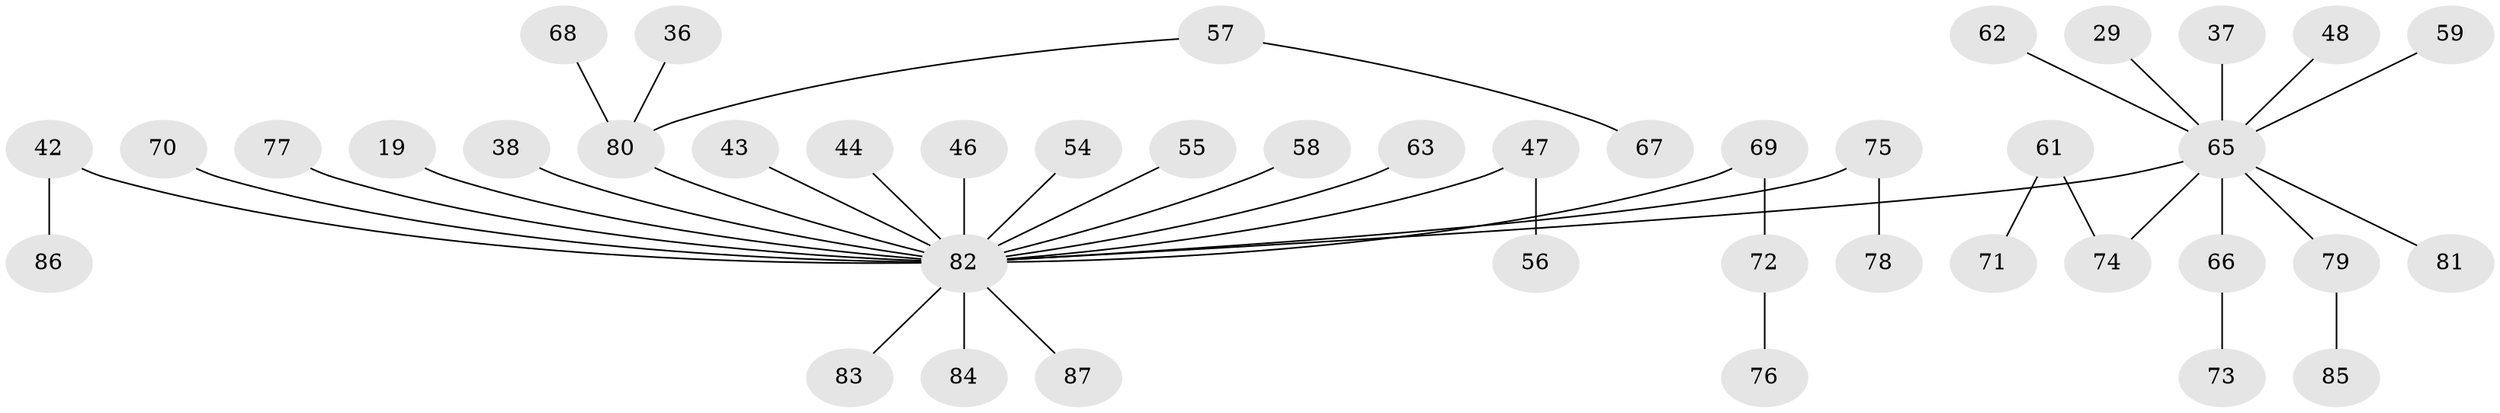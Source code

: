 // original degree distribution, {4: 0.05747126436781609, 6: 0.022988505747126436, 7: 0.011494252873563218, 2: 0.25287356321839083, 3: 0.16091954022988506, 5: 0.011494252873563218, 1: 0.4827586206896552}
// Generated by graph-tools (version 1.1) at 2025/53/03/09/25 04:53:01]
// undirected, 43 vertices, 42 edges
graph export_dot {
graph [start="1"]
  node [color=gray90,style=filled];
  19;
  29;
  36;
  37;
  38;
  42;
  43;
  44;
  46;
  47;
  48;
  54;
  55;
  56;
  57 [super="+41+50"];
  58;
  59;
  61;
  62;
  63;
  65 [super="+3+11+31+17+21"];
  66;
  67;
  68;
  69;
  70;
  71;
  72;
  73;
  74 [super="+40+53+60"];
  75 [super="+64"];
  76;
  77;
  78;
  79;
  80 [super="+28+51+34"];
  81;
  82 [super="+15+24+32+35+39+12+49+26+30+18+25"];
  83;
  84;
  85;
  86;
  87;
  19 -- 82;
  29 -- 65;
  36 -- 80;
  37 -- 65;
  38 -- 82;
  42 -- 86;
  42 -- 82;
  43 -- 82;
  44 -- 82;
  46 -- 82;
  47 -- 56;
  47 -- 82;
  48 -- 65;
  54 -- 82;
  55 -- 82;
  57 -- 67;
  57 -- 80;
  58 -- 82;
  59 -- 65;
  61 -- 71;
  61 -- 74;
  62 -- 65;
  63 -- 82;
  65 -- 66;
  65 -- 81;
  65 -- 79;
  65 -- 82;
  65 -- 74;
  66 -- 73;
  68 -- 80;
  69 -- 72;
  69 -- 82;
  70 -- 82;
  72 -- 76;
  75 -- 82;
  75 -- 78;
  77 -- 82;
  79 -- 85;
  80 -- 82;
  82 -- 84;
  82 -- 87;
  82 -- 83;
}
